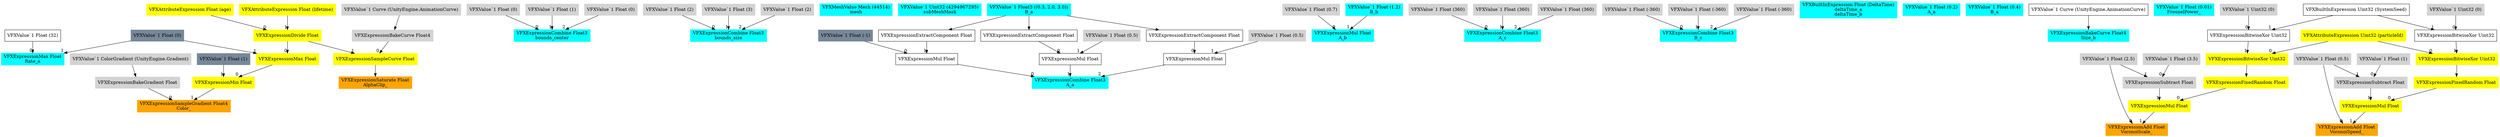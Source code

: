 digraph G {
node0 [shape="box" color="cyan" style="filled" label="VFXExpressionMax Float
Rate_a"]
node1 [shape="box" label="VFXValue`1 Float (32)"]
node2 [shape="box" color="lightslategray" style="filled" label="VFXValue`1 Float (0)"]
node3 [shape="box" color="cyan" style="filled" label="VFXExpressionCombine Float3
bounds_center"]
node4 [shape="box" color="lightgray" style="filled" label="VFXValue`1 Float (0)"]
node5 [shape="box" color="lightgray" style="filled" label="VFXValue`1 Float (1)"]
node6 [shape="box" color="lightgray" style="filled" label="VFXValue`1 Float (0)"]
node7 [shape="box" color="cyan" style="filled" label="VFXExpressionCombine Float3
bounds_size"]
node8 [shape="box" color="lightgray" style="filled" label="VFXValue`1 Float (2)"]
node9 [shape="box" color="lightgray" style="filled" label="VFXValue`1 Float (3)"]
node10 [shape="box" color="lightgray" style="filled" label="VFXValue`1 Float (2)"]
node11 [shape="box" color="cyan" style="filled" label="VFXMeshValue Mesh (44514)
mesh"]
node12 [shape="box" color="cyan" style="filled" label="VFXValue`1 Uint32 (4294967295)
subMeshMask"]
node13 [shape="box" color="cyan" style="filled" label="VFXExpressionCombine Float3
A_a"]
node14 [shape="box" label="VFXExpressionMul Float"]
node15 [shape="box" color="lightslategray" style="filled" label="VFXValue`1 Float (-1)"]
node16 [shape="box" label="VFXExpressionExtractComponent Float"]
node17 [shape="box" color="cyan" style="filled" label="VFXValue`1 Float3 ((0.3, 2.0, 3.0))
B_a"]
node18 [shape="box" label="VFXExpressionMul Float"]
node19 [shape="box" label="VFXExpressionExtractComponent Float"]
node20 [shape="box" color="lightgray" style="filled" label="VFXValue`1 Float (0.5)"]
node21 [shape="box" label="VFXExpressionMul Float"]
node22 [shape="box" label="VFXExpressionExtractComponent Float"]
node23 [shape="box" color="lightgray" style="filled" label="VFXValue`1 Float (0.5)"]
node24 [shape="box" color="cyan" style="filled" label="VFXExpressionMul Float
A_b"]
node25 [shape="box" color="lightgray" style="filled" label="VFXValue`1 Float (0.7)"]
node26 [shape="box" color="cyan" style="filled" label="VFXValue`1 Float (1.2)
B_b"]
node27 [shape="box" color="cyan" style="filled" label="VFXExpressionCombine Float3
A_c"]
node28 [shape="box" color="lightgray" style="filled" label="VFXValue`1 Float (360)"]
node29 [shape="box" color="lightgray" style="filled" label="VFXValue`1 Float (360)"]
node30 [shape="box" color="lightgray" style="filled" label="VFXValue`1 Float (360)"]
node31 [shape="box" color="cyan" style="filled" label="VFXExpressionCombine Float3
B_c"]
node32 [shape="box" color="lightgray" style="filled" label="VFXValue`1 Float (-360)"]
node33 [shape="box" color="lightgray" style="filled" label="VFXValue`1 Float (-360)"]
node34 [shape="box" color="lightgray" style="filled" label="VFXValue`1 Float (-360)"]
node35 [shape="box" color="cyan" style="filled" label="VFXBuiltInExpression Float (DeltaTime)
deltaTime_a
deltaTime_b"]
node36 [shape="box" color="cyan" style="filled" label="VFXValue`1 Float (0.2)
A_a"]
node37 [shape="box" color="cyan" style="filled" label="VFXValue`1 Float (0.4)
B_a"]
node38 [shape="box" color="cyan" style="filled" label="VFXExpressionBakeCurve Float4
Size_b"]
node39 [shape="box" label="VFXValue`1 Curve (UnityEngine.AnimationCurve)"]
node40 [shape="box" color="orange" style="filled" label="VFXExpressionSampleGradient Float4
Color_"]
node41 [shape="box" color="lightgray" style="filled" label="VFXExpressionBakeGradient Float"]
node42 [shape="box" color="lightgray" style="filled" label="VFXValue`1 ColorGradient (UnityEngine.Gradient)"]
node43 [shape="box" color="yellow" style="filled" label="VFXExpressionMin Float"]
node44 [shape="box" color="yellow" style="filled" label="VFXExpressionMax Float"]
node45 [shape="box" color="yellow" style="filled" label="VFXExpressionDivide Float"]
node46 [shape="box" color="yellow" style="filled" label="VFXAttributeExpression Float (age)"]
node47 [shape="box" color="yellow" style="filled" label="VFXAttributeExpression Float (lifetime)"]
node48 [shape="box" color="lightslategray" style="filled" label="VFXValue`1 Float (1)"]
node49 [shape="box" color="cyan" style="filled" label="VFXValue`1 Float (0.01)
FresnelPower_"]
node50 [shape="box" color="orange" style="filled" label="VFXExpressionAdd Float
VoronoiScale_"]
node51 [shape="box" color="lightgray" style="filled" label="VFXValue`1 Float (2.5)"]
node52 [shape="box" color="yellow" style="filled" label="VFXExpressionMul Float"]
node53 [shape="box" color="yellow" style="filled" label="VFXExpressionFixedRandom Float"]
node54 [shape="box" color="yellow" style="filled" label="VFXExpressionBitwiseXor Uint32"]
node55 [shape="box" color="yellow" style="filled" label="VFXAttributeExpression Uint32 (particleId)"]
node56 [shape="box" label="VFXExpressionBitwiseXor Uint32"]
node57 [shape="box" color="lightgray" style="filled" label="VFXValue`1 Uint32 (0)"]
node58 [shape="box" label="VFXBuiltInExpression Uint32 (SystemSeed)"]
node59 [shape="box" color="lightgray" style="filled" label="VFXExpressionSubtract Float"]
node60 [shape="box" color="lightgray" style="filled" label="VFXValue`1 Float (3.5)"]
node61 [shape="box" color="orange" style="filled" label="VFXExpressionAdd Float
VoronoiSpeed_"]
node62 [shape="box" color="lightgray" style="filled" label="VFXValue`1 Float (0.5)"]
node63 [shape="box" color="yellow" style="filled" label="VFXExpressionMul Float"]
node64 [shape="box" color="yellow" style="filled" label="VFXExpressionFixedRandom Float"]
node65 [shape="box" color="yellow" style="filled" label="VFXExpressionBitwiseXor Uint32"]
node66 [shape="box" label="VFXExpressionBitwiseXor Uint32"]
node67 [shape="box" color="lightgray" style="filled" label="VFXValue`1 Uint32 (0)"]
node68 [shape="box" color="lightgray" style="filled" label="VFXExpressionSubtract Float"]
node69 [shape="box" color="lightgray" style="filled" label="VFXValue`1 Float (1)"]
node70 [shape="box" color="orange" style="filled" label="VFXExpressionSaturate Float
AlphaClip_"]
node71 [shape="box" color="yellow" style="filled" label="VFXExpressionSampleCurve Float"]
node72 [shape="box" color="lightgray" style="filled" label="VFXExpressionBakeCurve Float4"]
node73 [shape="box" color="lightgray" style="filled" label="VFXValue`1 Curve (UnityEngine.AnimationCurve)"]
node1 -> node0 [headlabel="0"]
node2 -> node0 [headlabel="1"]
node4 -> node3 [headlabel="0"]
node5 -> node3 [headlabel="1"]
node6 -> node3 [headlabel="2"]
node8 -> node7 [headlabel="0"]
node9 -> node7 [headlabel="1"]
node10 -> node7 [headlabel="2"]
node14 -> node13 [headlabel="0"]
node18 -> node13 [headlabel="1"]
node21 -> node13 [headlabel="2"]
node15 -> node14 [headlabel="0"]
node16 -> node14 [headlabel="1"]
node17 -> node16 
node19 -> node18 [headlabel="0"]
node20 -> node18 [headlabel="1"]
node17 -> node19 
node22 -> node21 [headlabel="0"]
node23 -> node21 [headlabel="1"]
node17 -> node22 
node25 -> node24 [headlabel="0"]
node26 -> node24 [headlabel="1"]
node28 -> node27 [headlabel="0"]
node29 -> node27 [headlabel="1"]
node30 -> node27 [headlabel="2"]
node32 -> node31 [headlabel="0"]
node33 -> node31 [headlabel="1"]
node34 -> node31 [headlabel="2"]
node39 -> node38 
node41 -> node40 [headlabel="0"]
node43 -> node40 [headlabel="1"]
node42 -> node41 
node44 -> node43 [headlabel="0"]
node48 -> node43 [headlabel="1"]
node45 -> node44 [headlabel="0"]
node2 -> node44 [headlabel="1"]
node46 -> node45 [headlabel="0"]
node47 -> node45 [headlabel="1"]
node51 -> node50 [headlabel="0"]
node52 -> node50 [headlabel="1"]
node53 -> node52 [headlabel="0"]
node59 -> node52 [headlabel="1"]
node54 -> node53 
node55 -> node54 [headlabel="0"]
node56 -> node54 [headlabel="1"]
node57 -> node56 [headlabel="0"]
node58 -> node56 [headlabel="1"]
node60 -> node59 [headlabel="0"]
node51 -> node59 [headlabel="1"]
node62 -> node61 [headlabel="0"]
node63 -> node61 [headlabel="1"]
node64 -> node63 [headlabel="0"]
node68 -> node63 [headlabel="1"]
node65 -> node64 
node55 -> node65 [headlabel="0"]
node66 -> node65 [headlabel="1"]
node67 -> node66 [headlabel="0"]
node58 -> node66 [headlabel="1"]
node69 -> node68 [headlabel="0"]
node62 -> node68 [headlabel="1"]
node71 -> node70 
node72 -> node71 [headlabel="0"]
node45 -> node71 [headlabel="1"]
node73 -> node72 
}
